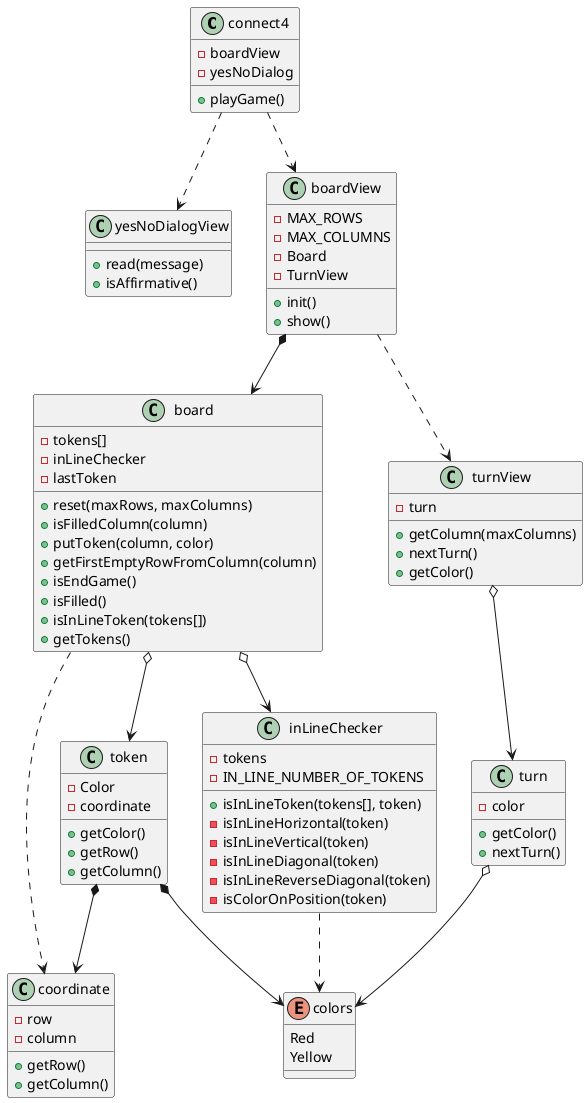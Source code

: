 @startuml

class connect4{
    - boardView
    - yesNoDialog
    + playGame()
}
class yesNoDialogView{
    + read(message)
    + isAffirmative()
}
class board{
    - tokens[]
    - inLineChecker
    - lastToken
    + reset(maxRows, maxColumns)
    + isFilledColumn(column)
    + putToken(column, color)
    + getFirstEmptyRowFromColumn(column)
    + isEndGame()
    + isFilled()
    + isInLineToken(tokens[])
    + getTokens()
}
class boardView{
    - MAX_ROWS
    - MAX_COLUMNS
    - Board
    - TurnView
    + init()
    + show()
}
class inLineChecker{
    - tokens
    - IN_LINE_NUMBER_OF_TOKENS
    + isInLineToken(tokens[], token)
    - isInLineHorizontal(token)
    - isInLineVertical(token)
    - isInLineDiagonal(token)
    - isInLineReverseDiagonal(token)
    - isColorOnPosition(token)
}

class token{
    - Color
    - coordinate
    + getColor()
    + getRow()
    + getColumn()
}

class coordinate {
    - row 
    - column
    + getRow()
    + getColumn()
}

class turnView{
    - turn
    + getColumn(maxColumns)
    + nextTurn()
    + getColor()
}

class turn{
    - color
    + getColor()
    + nextTurn()
}

enum colors{
Red
Yellow
}

connect4 ..> boardView
connect4 ..> yesNoDialogView
boardView *--> board
boardView ..> turnView
turnView o--> turn
board o--> token
board o--> inLineChecker
board ..> coordinate
inLineChecker ..> colors
turn o--> colors
token *--> colors
token *--> coordinate
@enduml